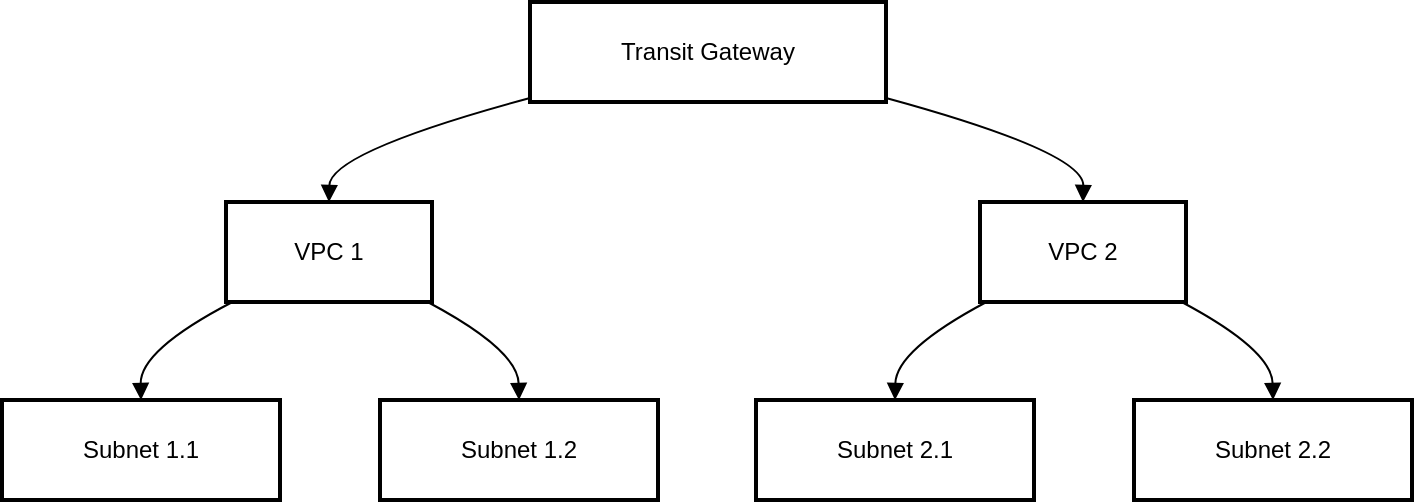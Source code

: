 <mxfile version="24.7.17">
  <diagram name="Page-1" id="vwU-P0X1m7xFU4nRY3Ac">
    <mxGraphModel>
      <root>
        <mxCell id="0" />
        <mxCell id="1" parent="0" />
        <mxCell id="2" value="Transit Gateway" style="whiteSpace=wrap;strokeWidth=2;" vertex="1" parent="1">
          <mxGeometry x="272" y="8" width="178" height="50" as="geometry" />
        </mxCell>
        <mxCell id="3" value="VPC 1" style="whiteSpace=wrap;strokeWidth=2;" vertex="1" parent="1">
          <mxGeometry x="120" y="108" width="103" height="50" as="geometry" />
        </mxCell>
        <mxCell id="4" value="VPC 2" style="whiteSpace=wrap;strokeWidth=2;" vertex="1" parent="1">
          <mxGeometry x="497" y="108" width="103" height="50" as="geometry" />
        </mxCell>
        <mxCell id="5" value="Subnet 1.1" style="whiteSpace=wrap;strokeWidth=2;" vertex="1" parent="1">
          <mxGeometry x="8" y="207" width="139" height="50" as="geometry" />
        </mxCell>
        <mxCell id="6" value="Subnet 1.2" style="whiteSpace=wrap;strokeWidth=2;" vertex="1" parent="1">
          <mxGeometry x="197" y="207" width="139" height="50" as="geometry" />
        </mxCell>
        <mxCell id="7" value="Subnet 2.1" style="whiteSpace=wrap;strokeWidth=2;" vertex="1" parent="1">
          <mxGeometry x="385" y="207" width="139" height="50" as="geometry" />
        </mxCell>
        <mxCell id="8" value="Subnet 2.2" style="whiteSpace=wrap;strokeWidth=2;" vertex="1" parent="1">
          <mxGeometry x="574" y="207" width="139" height="50" as="geometry" />
        </mxCell>
        <mxCell id="9" value="" style="curved=1;startArrow=none;endArrow=block;exitX=0;exitY=0.96;entryX=0.5;entryY=-0.01;" edge="1" parent="1" source="2" target="3">
          <mxGeometry relative="1" as="geometry">
            <Array as="points">
              <mxPoint x="172" y="83" />
            </Array>
          </mxGeometry>
        </mxCell>
        <mxCell id="10" value="" style="curved=1;startArrow=none;endArrow=block;exitX=1;exitY=0.96;entryX=0.5;entryY=-0.01;" edge="1" parent="1" source="2" target="4">
          <mxGeometry relative="1" as="geometry">
            <Array as="points">
              <mxPoint x="549" y="83" />
            </Array>
          </mxGeometry>
        </mxCell>
        <mxCell id="11" value="" style="curved=1;startArrow=none;endArrow=block;exitX=0.05;exitY=0.98;entryX=0.5;entryY=0;" edge="1" parent="1" source="3" target="5">
          <mxGeometry relative="1" as="geometry">
            <Array as="points">
              <mxPoint x="77" y="182" />
            </Array>
          </mxGeometry>
        </mxCell>
        <mxCell id="12" value="" style="curved=1;startArrow=none;endArrow=block;exitX=0.96;exitY=0.98;entryX=0.5;entryY=0;" edge="1" parent="1" source="3" target="6">
          <mxGeometry relative="1" as="geometry">
            <Array as="points">
              <mxPoint x="266" y="182" />
            </Array>
          </mxGeometry>
        </mxCell>
        <mxCell id="13" value="" style="curved=1;startArrow=none;endArrow=block;exitX=0.05;exitY=0.98;entryX=0.5;entryY=0;" edge="1" parent="1" source="4" target="7">
          <mxGeometry relative="1" as="geometry">
            <Array as="points">
              <mxPoint x="455" y="182" />
            </Array>
          </mxGeometry>
        </mxCell>
        <mxCell id="14" value="" style="curved=1;startArrow=none;endArrow=block;exitX=0.96;exitY=0.98;entryX=0.5;entryY=0;" edge="1" parent="1" source="4" target="8">
          <mxGeometry relative="1" as="geometry">
            <Array as="points">
              <mxPoint x="643" y="182" />
            </Array>
          </mxGeometry>
        </mxCell>
      </root>
    </mxGraphModel>
  </diagram>
</mxfile>
